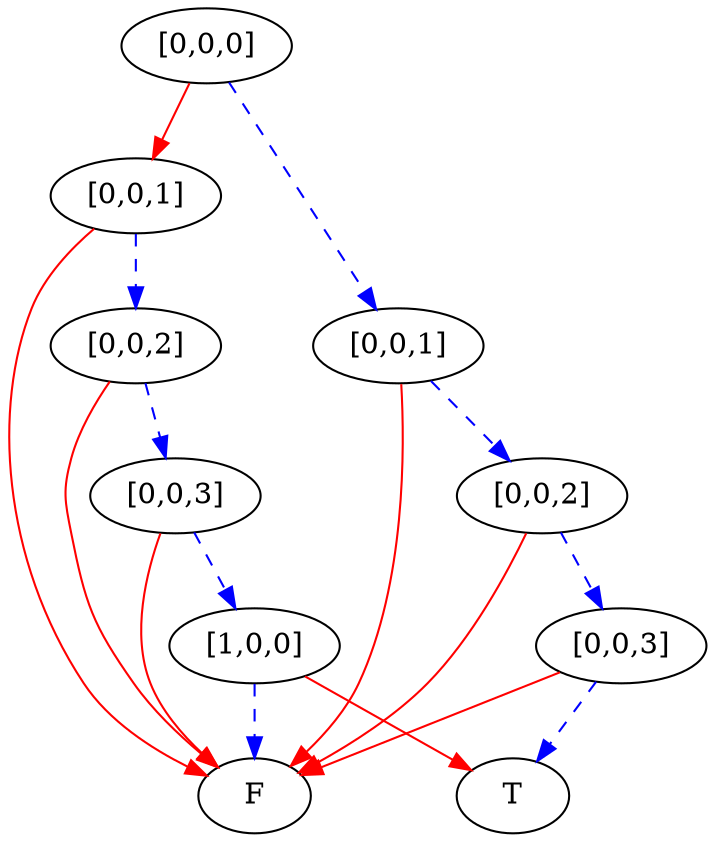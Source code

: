 digraph {
    1 [label=F];
    2 [label=T];
    3 [label="[1,0,0]"];
    4 [label="[0,0,3]"];
    5 [label="[0,0,2]"];
    6 [label="[0,0,1]"];
    7 [label="[0,0,3]"];
    8 [label="[0,0,2]"];
    9 [label="[0,0,1]"];
    10 [label="[0,0,0]"];
    3 -> 1 [style=dashed
           ,color=blue];
    3 -> 2 [color=red];
    4 -> 3 [style=dashed
           ,color=blue];
    4 -> 1 [color=red];
    5 -> 4 [style=dashed
           ,color=blue];
    5 -> 1 [color=red];
    6 -> 5 [style=dashed
           ,color=blue];
    6 -> 1 [color=red];
    7 -> 2 [style=dashed
           ,color=blue];
    7 -> 1 [color=red];
    8 -> 7 [style=dashed
           ,color=blue];
    8 -> 1 [color=red];
    9 -> 8 [style=dashed
           ,color=blue];
    9 -> 1 [color=red];
    10 -> 6 [color=red];
    10 -> 9 [style=dashed
            ,color=blue];
}